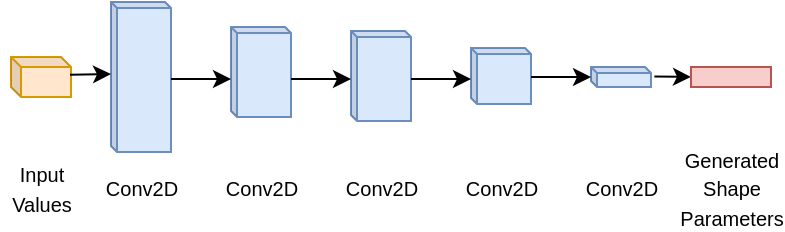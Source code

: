 <mxfile pages="1" version="11.2.4" type="device"><diagram id="B01DBhGY3xy6ruMmFx_x" name="Page-1"><mxGraphModel dx="713" dy="376" grid="1" gridSize="5" guides="1" tooltips="1" connect="1" arrows="1" fold="1" page="1" pageScale="1" pageWidth="583" pageHeight="413" math="0" shadow="0"><root><mxCell id="0"/><mxCell id="1" parent="0"/><mxCell id="uP2ehRSMgdLbi3DWPR2y-2" value="" style="shape=cube;whiteSpace=wrap;html=1;boundedLbl=1;backgroundOutline=1;darkOpacity=0.05;darkOpacity2=0.1;size=5;fillColor=#ffe6cc;strokeColor=#d79b00;" parent="1" vertex="1"><mxGeometry x="97.5" y="167.5" width="30" height="20" as="geometry"/></mxCell><mxCell id="uP2ehRSMgdLbi3DWPR2y-3" value="" style="shape=cube;whiteSpace=wrap;html=1;boundedLbl=1;backgroundOutline=1;darkOpacity=0.05;darkOpacity2=0.1;size=3;fillColor=#dae8fc;strokeColor=#6c8ebf;" parent="1" vertex="1"><mxGeometry x="147.5" y="140" width="30" height="75" as="geometry"/></mxCell><mxCell id="uP2ehRSMgdLbi3DWPR2y-5" value="" style="shape=cube;whiteSpace=wrap;html=1;boundedLbl=1;backgroundOutline=1;darkOpacity=0.05;darkOpacity2=0.1;size=3;fillColor=#dae8fc;strokeColor=#6c8ebf;" parent="1" vertex="1"><mxGeometry x="207.5" y="152.5" width="30" height="45" as="geometry"/></mxCell><mxCell id="uP2ehRSMgdLbi3DWPR2y-6" value="" style="shape=cube;whiteSpace=wrap;html=1;boundedLbl=1;backgroundOutline=1;darkOpacity=0.05;darkOpacity2=0.1;size=3;fillColor=#dae8fc;strokeColor=#6c8ebf;" parent="1" vertex="1"><mxGeometry x="327.5" y="163" width="30" height="28" as="geometry"/></mxCell><mxCell id="uP2ehRSMgdLbi3DWPR2y-7" value="" style="shape=cube;whiteSpace=wrap;html=1;boundedLbl=1;backgroundOutline=1;darkOpacity=0.05;darkOpacity2=0.1;size=3;fillColor=#dae8fc;strokeColor=#6c8ebf;" parent="1" vertex="1"><mxGeometry x="267.5" y="154.5" width="30" height="45" as="geometry"/></mxCell><mxCell id="uP2ehRSMgdLbi3DWPR2y-8" value="" style="shape=cube;whiteSpace=wrap;html=1;boundedLbl=1;backgroundOutline=1;darkOpacity=0.05;darkOpacity2=0.1;size=3;fillColor=#dae8fc;strokeColor=#6c8ebf;" parent="1" vertex="1"><mxGeometry x="387.5" y="172.5" width="30" height="10" as="geometry"/></mxCell><mxCell id="uP2ehRSMgdLbi3DWPR2y-26" value="" style="endArrow=classic;html=1;entryX=0;entryY=0;entryDx=0;entryDy=36;entryPerimeter=0;exitX=0.984;exitY=0.445;exitDx=0;exitDy=0;exitPerimeter=0;" parent="1" source="uP2ehRSMgdLbi3DWPR2y-2" target="uP2ehRSMgdLbi3DWPR2y-3" edge="1"><mxGeometry width="50" height="50" relative="1" as="geometry"><mxPoint x="97.5" y="277.5" as="sourcePoint"/><mxPoint x="147.5" y="227.5" as="targetPoint"/></mxGeometry></mxCell><mxCell id="uP2ehRSMgdLbi3DWPR2y-27" value="&lt;font style=&quot;font-size: 10px&quot;&gt;Conv2D&lt;/font&gt;" style="text;html=1;strokeColor=none;fillColor=none;align=center;verticalAlign=middle;whiteSpace=wrap;rounded=0;" parent="1" vertex="1"><mxGeometry x="142.5" y="222.5" width="40" height="20" as="geometry"/></mxCell><mxCell id="uP2ehRSMgdLbi3DWPR2y-29" value="" style="endArrow=classic;html=1;exitX=1.056;exitY=0.472;exitDx=0;exitDy=0;exitPerimeter=0;" parent="1" source="uP2ehRSMgdLbi3DWPR2y-8" edge="1"><mxGeometry width="50" height="50" relative="1" as="geometry"><mxPoint x="422.5" y="177.5" as="sourcePoint"/><mxPoint x="437.5" y="177.5" as="targetPoint"/></mxGeometry></mxCell><mxCell id="uP2ehRSMgdLbi3DWPR2y-30" value="" style="rounded=0;whiteSpace=wrap;html=1;fillColor=#f8cecc;strokeColor=#b85450;" parent="1" vertex="1"><mxGeometry x="437.5" y="172.5" width="40" height="10" as="geometry"/></mxCell><mxCell id="uP2ehRSMgdLbi3DWPR2y-31" value="&lt;font style=&quot;line-height: 120% ; font-size: 10px&quot;&gt;Generated Shape Parameters&lt;/font&gt;" style="text;html=1;strokeColor=none;fillColor=none;align=center;verticalAlign=middle;whiteSpace=wrap;rounded=0;" parent="1" vertex="1"><mxGeometry x="437.5" y="222.5" width="40" height="20" as="geometry"/></mxCell><mxCell id="uP2ehRSMgdLbi3DWPR2y-33" value="&lt;font style=&quot;font-size: 10px&quot;&gt;Conv2D&lt;/font&gt;" style="text;html=1;strokeColor=none;fillColor=none;align=center;verticalAlign=middle;whiteSpace=wrap;rounded=0;" parent="1" vertex="1"><mxGeometry x="202.5" y="222.5" width="40" height="20" as="geometry"/></mxCell><mxCell id="uP2ehRSMgdLbi3DWPR2y-34" value="&lt;font style=&quot;font-size: 10px&quot;&gt;Conv2D&lt;/font&gt;" style="text;html=1;strokeColor=none;fillColor=none;align=center;verticalAlign=middle;whiteSpace=wrap;rounded=0;" parent="1" vertex="1"><mxGeometry x="262.5" y="222.5" width="40" height="20" as="geometry"/></mxCell><mxCell id="uP2ehRSMgdLbi3DWPR2y-35" value="&lt;font style=&quot;font-size: 10px&quot;&gt;Conv2D&lt;/font&gt;" style="text;html=1;strokeColor=none;fillColor=none;align=center;verticalAlign=middle;whiteSpace=wrap;rounded=0;" parent="1" vertex="1"><mxGeometry x="322.5" y="222.5" width="40" height="20" as="geometry"/></mxCell><mxCell id="uP2ehRSMgdLbi3DWPR2y-36" value="&lt;font style=&quot;font-size: 10px&quot;&gt;Conv2D&lt;/font&gt;" style="text;html=1;strokeColor=none;fillColor=none;align=center;verticalAlign=middle;whiteSpace=wrap;rounded=0;" parent="1" vertex="1"><mxGeometry x="382.5" y="222.5" width="40" height="20" as="geometry"/></mxCell><mxCell id="uP2ehRSMgdLbi3DWPR2y-37" value="&lt;font style=&quot;font-size: 10px&quot;&gt;Input Values&lt;br&gt;&lt;/font&gt;" style="text;html=1;strokeColor=none;fillColor=none;align=center;verticalAlign=middle;whiteSpace=wrap;rounded=0;" parent="1" vertex="1"><mxGeometry x="92.5" y="222.5" width="40" height="20" as="geometry"/></mxCell><mxCell id="9SiZkN96Jb8RhOIhXkI6-2" value="" style="endArrow=classic;html=1;exitX=0;exitY=0;exitDx=30;exitDy=24;exitPerimeter=0;" edge="1" parent="1"><mxGeometry width="50" height="50" relative="1" as="geometry"><mxPoint x="177.5" y="178.5" as="sourcePoint"/><mxPoint x="207.5" y="178.5" as="targetPoint"/></mxGeometry></mxCell><mxCell id="9SiZkN96Jb8RhOIhXkI6-3" value="" style="endArrow=classic;html=1;exitX=0;exitY=0;exitDx=30;exitDy=24;exitPerimeter=0;" edge="1" parent="1"><mxGeometry width="50" height="50" relative="1" as="geometry"><mxPoint x="237.5" y="178.5" as="sourcePoint"/><mxPoint x="267.5" y="178.5" as="targetPoint"/></mxGeometry></mxCell><mxCell id="9SiZkN96Jb8RhOIhXkI6-4" value="" style="endArrow=classic;html=1;exitX=0;exitY=0;exitDx=30;exitDy=24;exitPerimeter=0;" edge="1" parent="1"><mxGeometry width="50" height="50" relative="1" as="geometry"><mxPoint x="297.5" y="178.5" as="sourcePoint"/><mxPoint x="327.5" y="178.5" as="targetPoint"/></mxGeometry></mxCell><mxCell id="9SiZkN96Jb8RhOIhXkI6-5" value="" style="endArrow=classic;html=1;exitX=0;exitY=0;exitDx=30;exitDy=24;exitPerimeter=0;" edge="1" parent="1"><mxGeometry width="50" height="50" relative="1" as="geometry"><mxPoint x="357.5" y="177.5" as="sourcePoint"/><mxPoint x="387.5" y="177.5" as="targetPoint"/></mxGeometry></mxCell></root></mxGraphModel></diagram></mxfile>